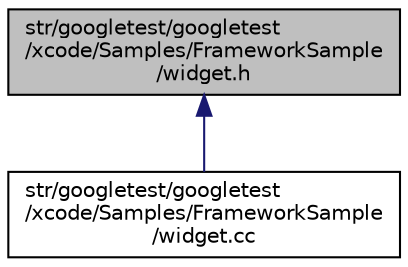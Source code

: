 digraph "str/googletest/googletest/xcode/Samples/FrameworkSample/widget.h"
{
  edge [fontname="Helvetica",fontsize="10",labelfontname="Helvetica",labelfontsize="10"];
  node [fontname="Helvetica",fontsize="10",shape=record];
  Node2 [label="str/googletest/googletest\l/xcode/Samples/FrameworkSample\l/widget.h",height=0.2,width=0.4,color="black", fillcolor="grey75", style="filled", fontcolor="black"];
  Node2 -> Node3 [dir="back",color="midnightblue",fontsize="10",style="solid",fontname="Helvetica"];
  Node3 [label="str/googletest/googletest\l/xcode/Samples/FrameworkSample\l/widget.cc",height=0.2,width=0.4,color="black", fillcolor="white", style="filled",URL="$d4/db5/widget_8cc.html"];
}
